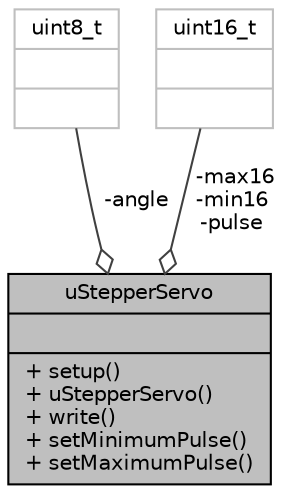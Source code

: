 digraph "uStepperServo"
{
 // LATEX_PDF_SIZE
  edge [fontname="Helvetica",fontsize="10",labelfontname="Helvetica",labelfontsize="10"];
  node [fontname="Helvetica",fontsize="10",shape=record];
  Node1 [label="{uStepperServo\n||+ setup()\l+ uStepperServo()\l+ write()\l+ setMinimumPulse()\l+ setMaximumPulse()\l}",height=0.2,width=0.4,color="black", fillcolor="grey75", style="filled", fontcolor="black",tooltip="Prototype of class for ustepper servo."];
  Node2 -> Node1 [color="grey25",fontsize="10",style="solid",label=" -angle" ,arrowhead="odiamond",fontname="Helvetica"];
  Node2 [label="{uint8_t\n||}",height=0.2,width=0.4,color="grey75", fillcolor="white", style="filled",tooltip=" "];
  Node3 -> Node1 [color="grey25",fontsize="10",style="solid",label=" -max16\n-min16\n-pulse" ,arrowhead="odiamond",fontname="Helvetica"];
  Node3 [label="{uint16_t\n||}",height=0.2,width=0.4,color="grey75", fillcolor="white", style="filled",tooltip=" "];
}
